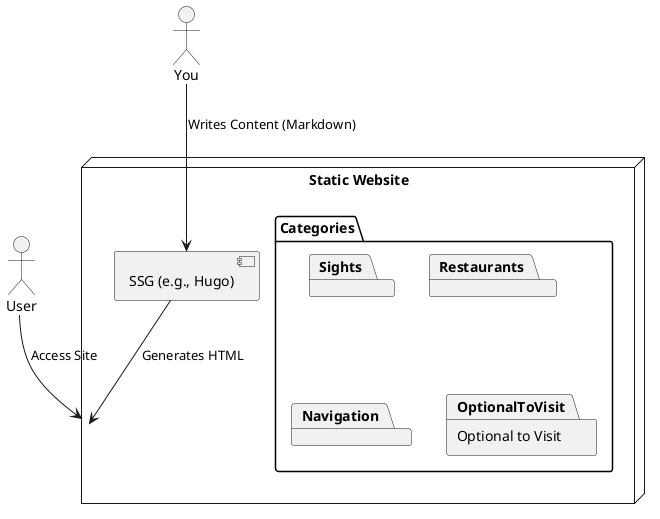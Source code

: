 @startuml architecture
actor User
actor Owner as "You"
node "Static Website" {
    component "SSG (e.g., Hugo)" as SSG
    package "Categories" {
        package "Sights" as Sights
        package "Restaurants" as Restaurants
        package "Navigation" as Navigation
        package "Optional to Visit" as OptionalToVisit
    }
}

User --> "Static Website": "Access Site"
Owner --> SSG: "Writes Content (Markdown)"
SSG --> "Static Website": "Generates HTML"
@enduml